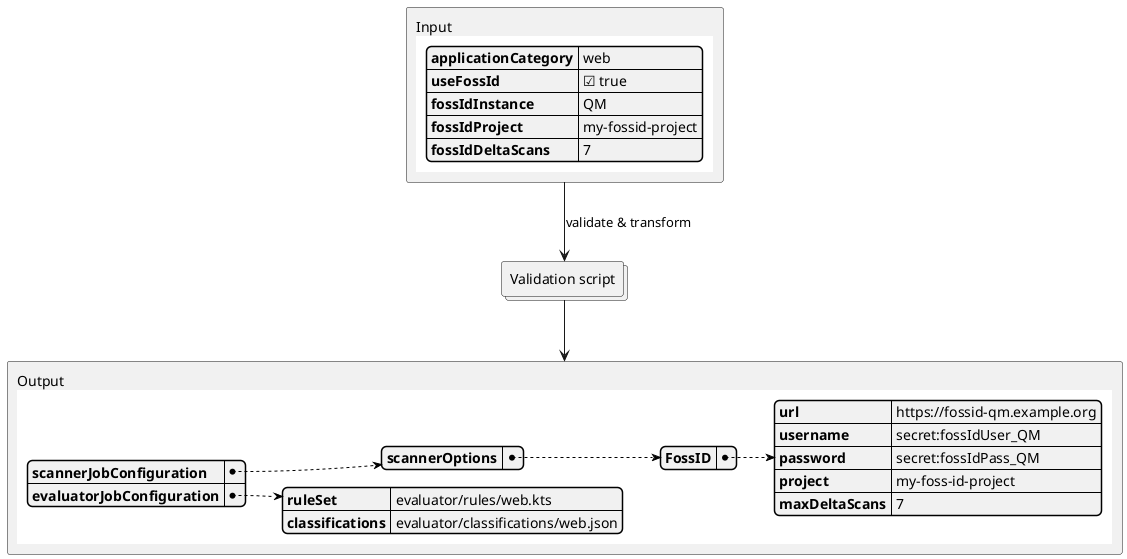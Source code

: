 @startuml
rectangle input [
Input
{{json
{
  "applicationCategory": "web",
  "useFossId": true,
  "fossIdInstance": "QM",
  "fossIdProject": "my-fossid-project",
  "fossIdDeltaScans": 7
}
}}
]

collections "Validation script" as script

rectangle output [
Output
{{json
{
  "scannerJobConfiguration": {
    "scannerOptions": {
      "FossID": {
        "url": "https://fossid-qm.example.org",
        "username": "secret:fossIdUser_QM",
        "password": "secret:fossIdPass_QM",
        "project": "my-foss-id-project",
        "maxDeltaScans": 7
      }
    }
  },
  "evaluatorJobConfiguration": {
    "ruleSet": "evaluator/rules/web.kts",
    "classifications": "evaluator/classifications/web.json"
  }
}
}}
]

input --> script: validate & transform
script --> output

@enduml
